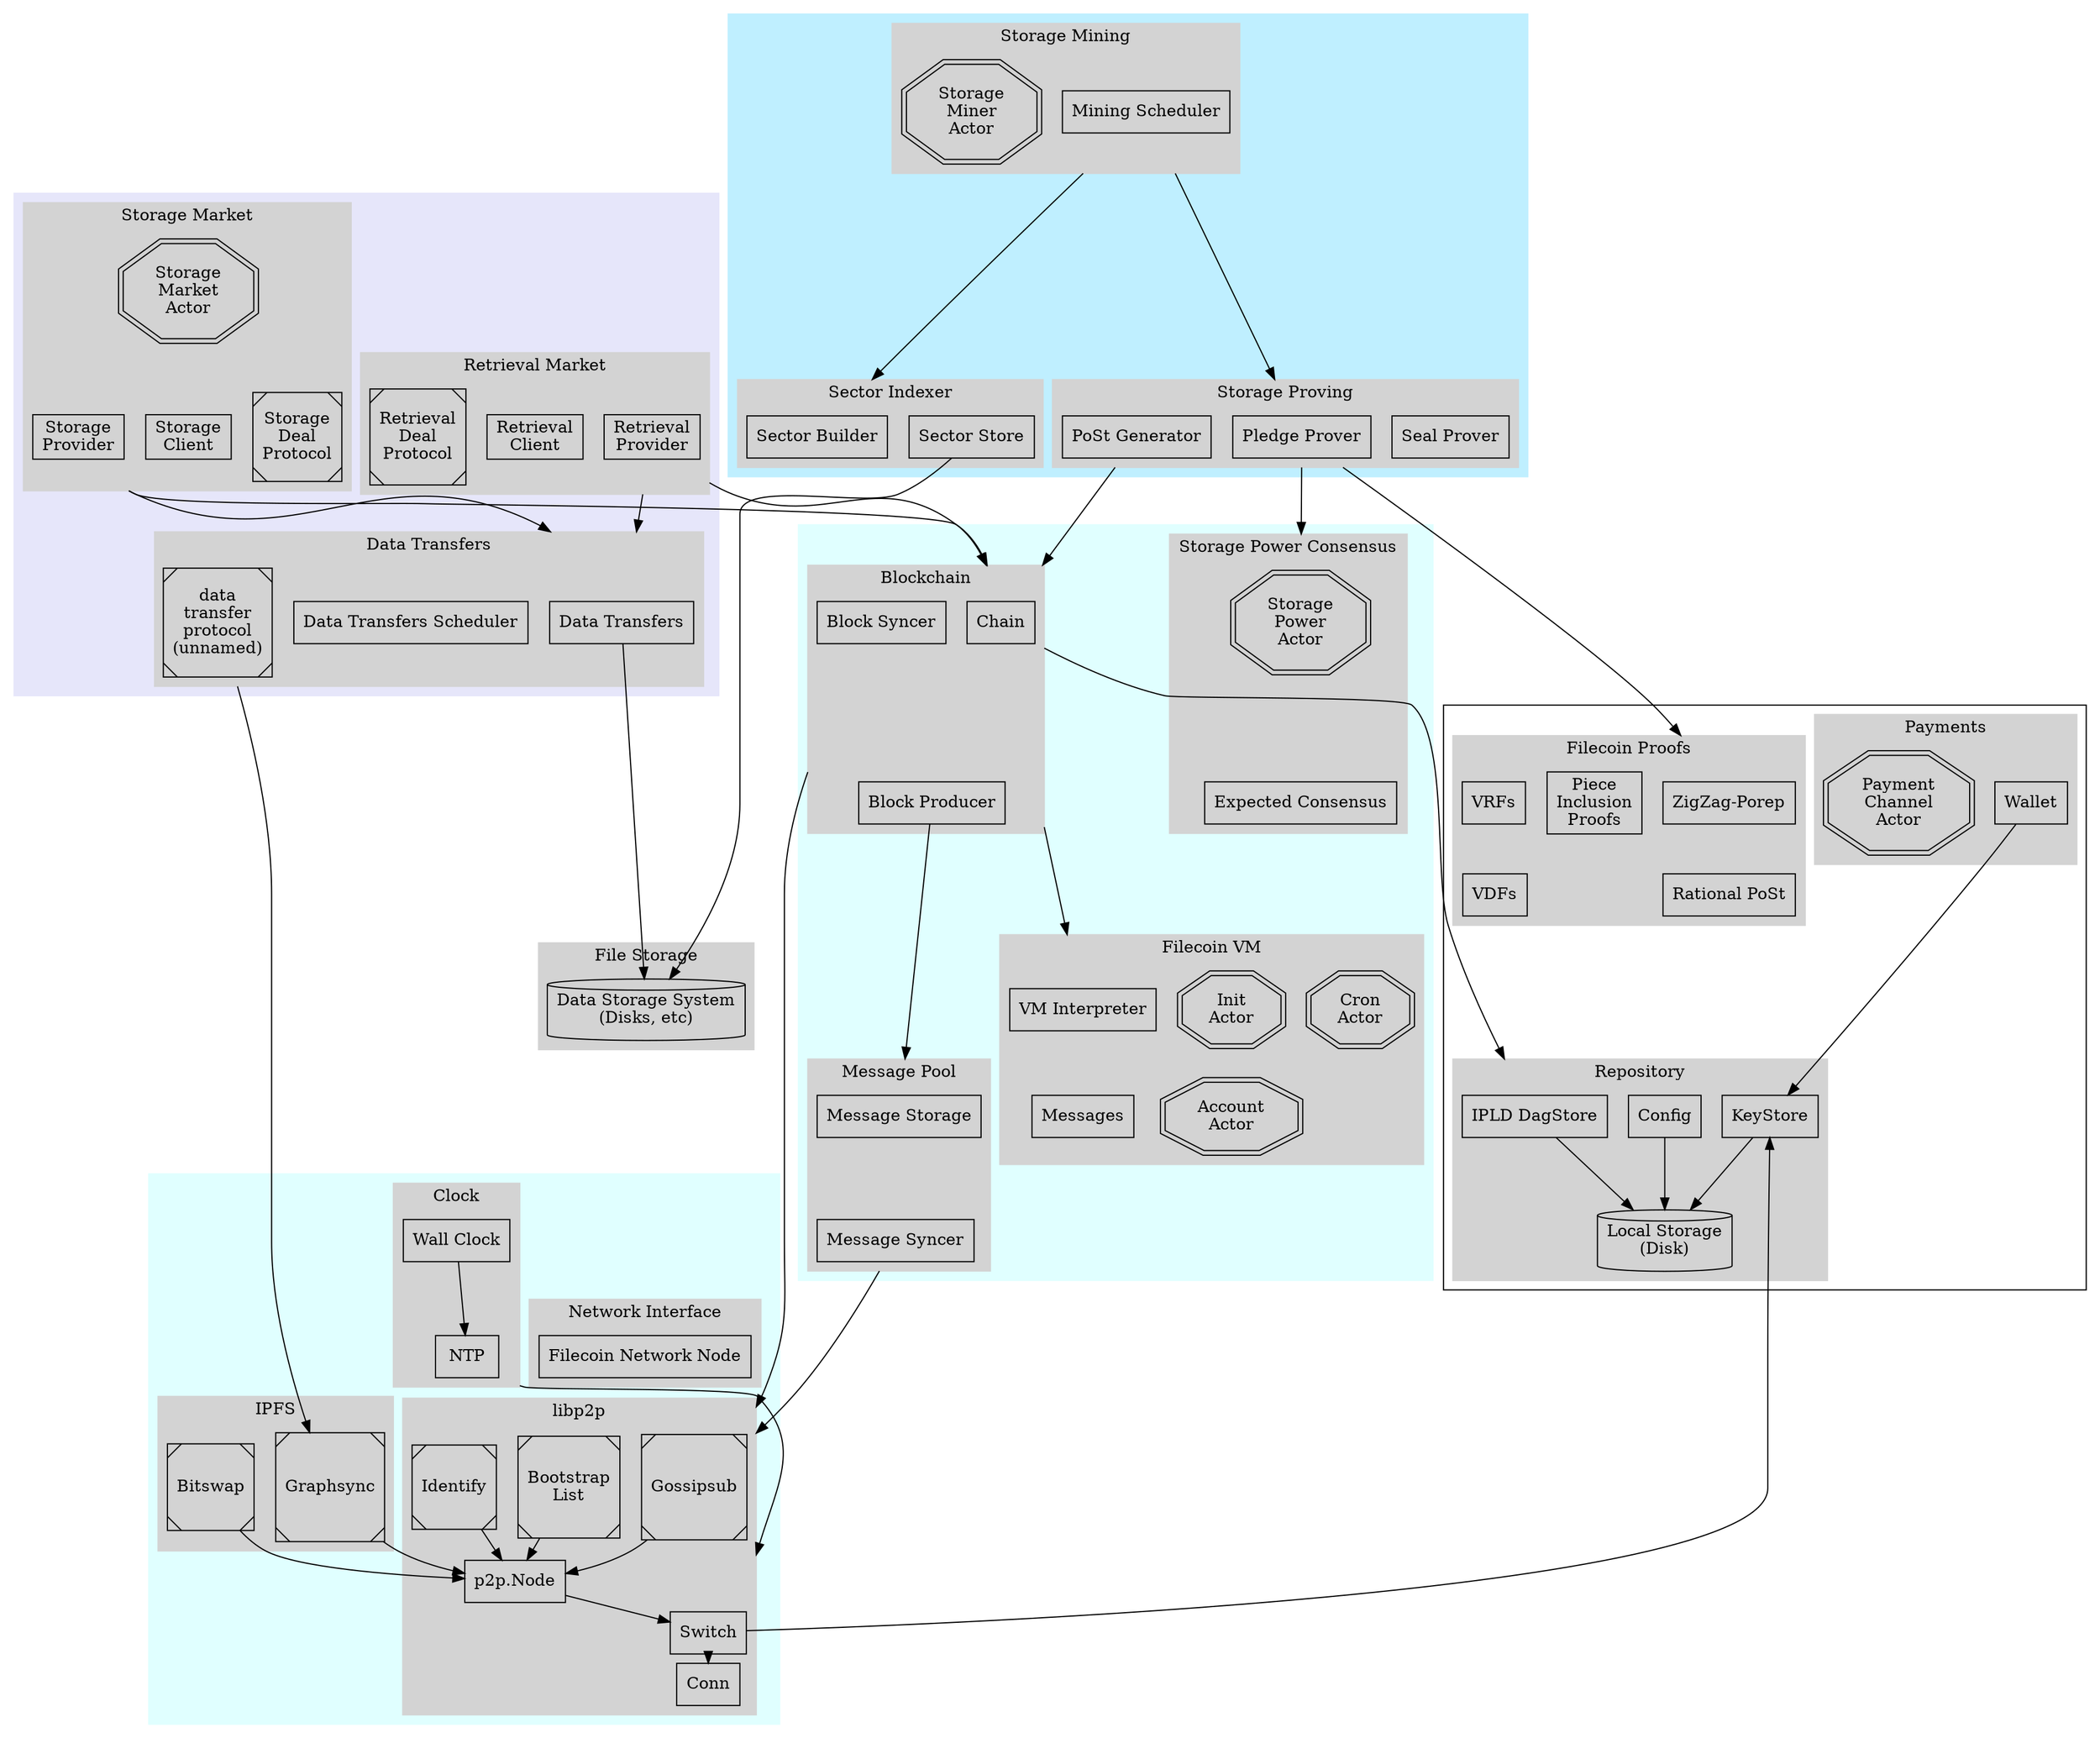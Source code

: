 digraph Filecoin {
  compound=true;
  ranksep=0.01;

  subgraph cluster_blockchain_subgroup {
    color=lightcyan1
    style=filled

    subgraph cluster_blockchain {
      style=filled
      color=lightgrey
      label = "Blockchain"

      { // components
        node [shape=box]
        "Chain"
        "Block Producer"
        "Block Syncer"
      }

      "Chain" -> "Block Producer" [style=invis]
    }

    subgraph cluster_vm {
      style=filled
      color=lightgrey
      label = "Filecoin VM"

      { // components
        node [shape=box]
        "VM Interpreter"
        "Messages"
      }

      { // actors
        node [shape=doubleoctagon]
        "Init Actor" [label="Init\nActor"]
        "Account Actor" [label="Account\nActor"]
        "Cron Actor" [label="Cron\nActor"]
      }

      "Init Actor" -> "Account Actor" [style=invis]
      "VM Interpreter" -> "Messages" [style=invis]
    }

    subgraph cluster_messagepool {
      style=filled
      color=lightgrey
      label = "Message Pool"

      { // components
        node [shape=box]
        "Message Storage"
        "Message Syncer"
      }

      "Message Storage" -> "Message Syncer" [style=invis]
    }


    subgraph cluster_storagepowerconsensus {
      style=filled
      color=lightgrey
      label = "Storage Power Consensus"

      { // components
        node [shape=box]
        "Expected Consensus"
      }

      { // actors
        node [shape=doubleoctagon]
        "Storage Power Actor" [label="Storage\nPower\nActor"]
      }

      "Storage Power Actor" -> "Expected Consensus" [style=invis]
    }
  }


  subgraph cluster_markets {
    color=lavender
    style=filled

    subgraph cluster_storagemarket {
      style=filled
      color=lightgrey
      label = "Storage Market"

      { // components
        node [shape=box]
        "Storage Provider" [label="Storage\nProvider"]
        "Storage Client" [label="Storage\nClient"]
      }

      { // libp2p protocols
        node [shape=Msquare]
        "Storage Deal Protocol" [label="Storage\nDeal\nProtocol"]
      }

      { // actors
        node [shape=doubleoctagon]
        "Storage Market Actor" [label="Storage\nMarket\nActor"]
      }

      {
        edge [style=invis]
        "Storage Market Actor" -> "Storage Deal Protocol"
        "Storage Market Actor" -> "Storage Client"
        "Storage Market Actor" -> "Storage Provider"
      }
    }

    subgraph cluster_retrievalmarket {
      style=filled
      color=lightgrey
      label = "Retrieval Market"

      { // components
        node [shape=box]
        "Retrieval Provider" [label="Retrieval\nProvider"]
        "Retrieval Client" [label="Retrieval\nClient"]
      }

      { // libp2p protocols
        node [shape=Msquare]
        "Retrieval Deal Protocol" [label="Retrieval\nDeal\nProtocol"]
      }

    }

    subgraph cluster_datatransfers {
      style=filled
      color=lightgrey
      label = "Data Transfers"

      { // components
        node [shape=box]
        "Data Transfers"
        "Data Transfers Scheduler"
      }
      // "Disks" [shape=cylinder, label="Data Storage System\n(Disks, etc)"]

      { // libp2p protocols
        node [shape=Msquare]
        "AuthSwap" [label="data\ntransfer\nprotocol\n(unnamed)"]
      }
    }
  }

  subgraph cluster_storageminerprocess {
    color=lightblue1
    style=filled

    subgraph cluster_storagemining {
      style=filled
      color=lightgrey
      label = "Storage Mining"

      { // components
        node [shape=box]
        "Mining Scheduler"
      }

      { // actors
        node [shape=doubleoctagon]
        "Storage Miner Actor" [label="Storage\nMiner\nActor"]
      }
    }

    subgraph cluster_sectorindexer {
      style=filled
      color=lightgrey
      label = "Sector Indexer"

      { // components
        node [shape=box]
        "Sector Store"
        "Sector Builder"
      }
      
      // "Sector Store"
      // "Sector Builder"
    }

    subgraph cluster_filproofs_subsystem {
      style=filled
      color=lightgrey
      label = "Storage Proving"

      { // components
        node [shape=box]
        "Seal Prover"
        "PoSt Generator"
        "Pledge Prover"
      }
    }

  }


  subgraph cluster_systems {
    // color=lavender
    // style=filled

    subgraph cluster_repository {
      style=filled
      color=lightgrey
      label = "Repository"

      { // components
        node [shape=box]
        "Config"
        "KeyStore"
        "IPLD DagStore"
      }
      "Local Storage" [shape=cylinder,label="Local Storage\n(Disk)"]

      "IPLD DagStore" -> "Local Storage"
      "Config" -> "Local Storage"
      "KeyStore" -> "Local Storage"
    }

    subgraph cluster_filproofs_lib {
      style=filled
      color=lightgrey
      label = "Filecoin Proofs"

      { // components
        node [shape=box]
        "ZigZag-Porep"
        "Rational PoSt"
        "Piece Inclusion Proofs" [label="Piece\nInclusion\nProofs"]
        "VRFs"
        "VDFs"
      }

      "ZigZag-Porep" -> "Rational PoSt" [style=invis]
      VRFs -> VDFs [style=invis]
    }

    subgraph cluster_payments {
      style=filled
      color=lightgrey
      label = "Payments"

      { // components
        node [shape=box]
        "Wallet"
      }

      { // actors
        node [shape=doubleoctagon]
        "Payment Channel Actor" [label="Payment\nChannel\nActor"]
      }
    }

    "VDFs" -> "Cron Actor" [style=invis]
  }



  subgraph cluster_net {
    color=lightcyan1
    style=filled
    
    subgraph cluster_clock {
      style=filled
      color=lightgrey
      label = "Clock"

      { // components
        node [shape=box]
        "Wall Clock"
        "NTP"
      }

      { // libp2p protocols
        node [shape=Msquare]
        "NTP"
      }
      "Wall Clock" -> "NTP"
    }


    subgraph cluster_network {
      style=filled
      color=lightgrey
      label = "Network Interface"

      { // components
        node [shape=box]
        "Filecoin Network Node"
      }

      { // libp2p protocols
        node [shape=Msquare]
      }
    }

    subgraph cluster_ipfs {
      style=filled
      color=lightgrey
      label = "IPFS"

      { // libp2p protocols
        node [shape=Msquare]
        "Graphsync"
        "Bitswap"
      }
    }

    subgraph cluster_libp2p {
      style=filled
      color=lightgrey
      label = "libp2p"

      { // components
        node [shape=box]
        "p2p.Node"
        "Switch"
        "Conn"
        // "TLS"
        // "QUIC"
        // "yamux"
        // "mplex"
      }

      { // libp2p protocols
        node [shape=Msquare]
        "Identify"
        "Gossipsub"
        "Bootstrap List" [label="Bootstrap\nList"]
      }

      "Identify" -> "p2p.Node"
      "Gossipsub" -> "p2p.Node"
      "Graphsync" -> "p2p.Node"
      "Bitswap" -> "p2p.Node"
      "Bootstrap List" -> "p2p.Node"

      "p2p.Node" -> "Switch"
      "Switch" -> "Conn"
      // "Conn" -> "QUIC"
      // "Conn" -> "yamux" -> "TLS"
      // "Conn" -> "mplex" -> "TLS"
    }
  }

  "Message Syncer" -> "Filecoin Network Node" [style=invis]
  "Filecoin Network Node" -> "Gossipsub" [style=invis]


  subgraph cluster_libp2p {
    style=filled
    color=lightgrey
    label = "File Storage"
    "Disk2" [shape=cylinder, label="Data Storage System\n(Disks, etc)"]
  }

  // cross module links
  {
    edge [minlen=3]
    "Chain" -> "VM Interpreter" [ltail=cluster_blockchain, lhead=cluster_vm]
    // "Message Pool" -> "Messages" [ltail=cluster_messagepool]
    // "Chain" -> "Expected Consensus" [ltail=cluster_blockchain, lhead=cluster_storagepowerconsensus]
    "Pledge Prover" -> "Storage Power Actor" [ltail=cluster_filproofs_subsystem, lhead=cluster_storagepowerconsensus]
    "Storage Provider" -> "Chain" [ltail=cluster_storagemarket, lhead=cluster_blockchain]
    "Retrieval Provider" -> "Chain" [ltail=cluster_retrievalmarket, lhead=cluster_blockchain]
    "Mining Scheduler" -> "Pledge Prover" [ltail=cluster_storagemining, lhead=cluster_filproofs_subsystem]
    "Mining Scheduler" -> "Sector Builder" [ltail=cluster_storagemining, lhead=cluster_sectorindexer]
    "PoSt Generator" -> "Chain" [ltail=cluster_filproofs_subsystem, lhead=cluster_blockchain]
    "Chain" -> "IPLD DagStore" [ltail=cluster_blockchain, lhead=cluster_repository]
    "AuthSwap" -> "Graphsync" [ltail=cluster_datatransfers]
    "Storage Provider" -> "Data Transfers" [ltail=cluster_storagemarket, lhead=cluster_datatransfers]
    "Retrieval Provider" -> "Data Transfers" [ltail=cluster_retrievalmarket, lhead=cluster_datatransfers]
    "Block Syncer" -> "Gossipsub" [ltail=cluster_blockchain, lhead=cluster_libp2p]
    "Message Syncer" -> "Gossipsub" [ltail=cluster_messagepool, lhead=cluster_libp2p]
    // "Message Storage" -> "IPLD DagStore" [ltail=cluster_blockchain, lhead=cluster_repository]
    "Switch" -> "KeyStore"
    "NTP" -> "Switch" [ltail=cluster_clock, lhead=cluster_libp2p]
    "Block Producer" -> "Message Storage" [lhead=cluster_messagepool]
    "Pledge Prover" -> "ZigZag-Porep" [ltail=cluster_filproofs_subsystem, lhead=cluster_filproofs_lib]
    "Wallet" -> "KeyStore"
    "Data Transfers" -> "Disk2"
    "Sector Store" -> "Disk2"
    // "Block Producer" -> "PoSt Generator" [style=dashed]
  }
}
